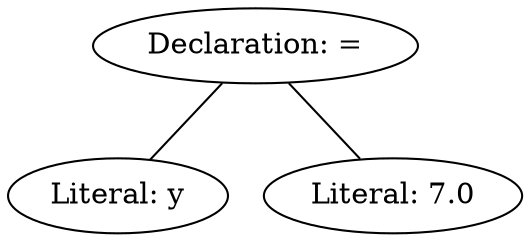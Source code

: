 graph ast {
0.0 [label="Declaration: ="]
1.1 [label="Literal: y"]
1.2 [label="Literal: 7.0"]

0.0--1.1
0.0--1.2
}
